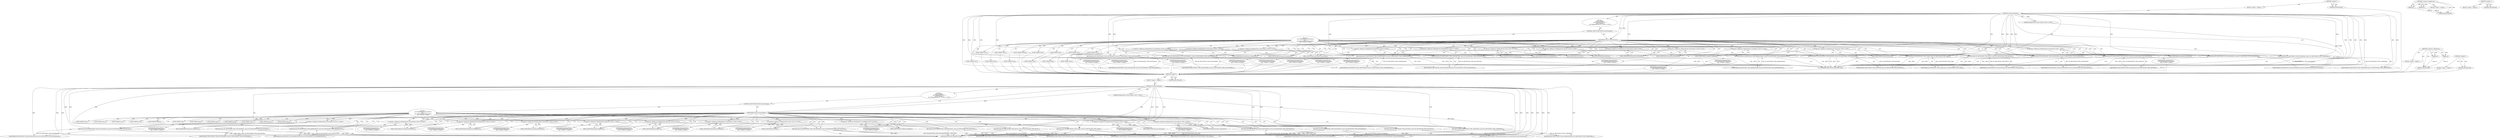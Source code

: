 digraph "&lt;global&gt;" {
vulnerable_6 [label=<(METHOD,&lt;global&gt;)<SUB>1</SUB>>];
vulnerable_7 [label=<(BLOCK,&lt;empty&gt;,&lt;empty&gt;)<SUB>1</SUB>>];
vulnerable_8 [label=<(METHOD,ConvertEventTypes)<SUB>1</SUB>>];
vulnerable_9 [label="<(PARAM,WebInputEvent::Type wetype)<SUB>1</SUB>>"];
vulnerable_10 [label="<(BLOCK,{
  switch (wetype) {
    case WebInputEvent::M...,{
  switch (wetype) {
    case WebInputEvent::M...)<SUB>1</SUB>>"];
vulnerable_11 [label=<(CONTROL_STRUCTURE,SWITCH,switch(wetype))<SUB>2</SUB>>];
vulnerable_12 [label=<(IDENTIFIER,wetype,switch(wetype))<SUB>2</SUB>>];
vulnerable_13 [label="<(BLOCK,{
    case WebInputEvent::MouseDown:
      retu...,{
    case WebInputEvent::MouseDown:
      retu...)<SUB>2</SUB>>"];
vulnerable_14 [label=<(JUMP_TARGET,case)<SUB>3</SUB>>];
vulnerable_15 [label="<(&lt;operator&gt;.fieldAccess,WebInputEvent::MouseDown)<SUB>3</SUB>>"];
vulnerable_16 [label="<(IDENTIFIER,WebInputEvent,{
    case WebInputEvent::MouseDown:
      retu...)<SUB>3</SUB>>"];
vulnerable_17 [label=<(FIELD_IDENTIFIER,MouseDown,MouseDown)<SUB>3</SUB>>];
vulnerable_18 [label=<(RETURN,return PP_INPUTEVENT_TYPE_MOUSEDOWN;,return PP_INPUTEVENT_TYPE_MOUSEDOWN;)<SUB>4</SUB>>];
vulnerable_19 [label=<(IDENTIFIER,PP_INPUTEVENT_TYPE_MOUSEDOWN,return PP_INPUTEVENT_TYPE_MOUSEDOWN;)<SUB>4</SUB>>];
vulnerable_20 [label=<(JUMP_TARGET,case)<SUB>5</SUB>>];
vulnerable_21 [label="<(&lt;operator&gt;.fieldAccess,WebInputEvent::MouseUp)<SUB>5</SUB>>"];
vulnerable_22 [label="<(IDENTIFIER,WebInputEvent,{
    case WebInputEvent::MouseDown:
      retu...)<SUB>5</SUB>>"];
vulnerable_23 [label=<(FIELD_IDENTIFIER,MouseUp,MouseUp)<SUB>5</SUB>>];
vulnerable_24 [label=<(RETURN,return PP_INPUTEVENT_TYPE_MOUSEUP;,return PP_INPUTEVENT_TYPE_MOUSEUP;)<SUB>6</SUB>>];
vulnerable_25 [label=<(IDENTIFIER,PP_INPUTEVENT_TYPE_MOUSEUP,return PP_INPUTEVENT_TYPE_MOUSEUP;)<SUB>6</SUB>>];
vulnerable_26 [label=<(JUMP_TARGET,case)<SUB>7</SUB>>];
vulnerable_27 [label="<(&lt;operator&gt;.fieldAccess,WebInputEvent::MouseMove)<SUB>7</SUB>>"];
vulnerable_28 [label="<(IDENTIFIER,WebInputEvent,{
    case WebInputEvent::MouseDown:
      retu...)<SUB>7</SUB>>"];
vulnerable_29 [label=<(FIELD_IDENTIFIER,MouseMove,MouseMove)<SUB>7</SUB>>];
vulnerable_30 [label=<(RETURN,return PP_INPUTEVENT_TYPE_MOUSEMOVE;,return PP_INPUTEVENT_TYPE_MOUSEMOVE;)<SUB>8</SUB>>];
vulnerable_31 [label=<(IDENTIFIER,PP_INPUTEVENT_TYPE_MOUSEMOVE,return PP_INPUTEVENT_TYPE_MOUSEMOVE;)<SUB>8</SUB>>];
vulnerable_32 [label=<(JUMP_TARGET,case)<SUB>9</SUB>>];
vulnerable_33 [label="<(&lt;operator&gt;.fieldAccess,WebInputEvent::MouseEnter)<SUB>9</SUB>>"];
vulnerable_34 [label="<(IDENTIFIER,WebInputEvent,{
    case WebInputEvent::MouseDown:
      retu...)<SUB>9</SUB>>"];
vulnerable_35 [label=<(FIELD_IDENTIFIER,MouseEnter,MouseEnter)<SUB>9</SUB>>];
vulnerable_36 [label=<(RETURN,return PP_INPUTEVENT_TYPE_MOUSEENTER;,return PP_INPUTEVENT_TYPE_MOUSEENTER;)<SUB>10</SUB>>];
vulnerable_37 [label=<(IDENTIFIER,PP_INPUTEVENT_TYPE_MOUSEENTER,return PP_INPUTEVENT_TYPE_MOUSEENTER;)<SUB>10</SUB>>];
vulnerable_38 [label=<(JUMP_TARGET,case)<SUB>11</SUB>>];
vulnerable_39 [label="<(&lt;operator&gt;.fieldAccess,WebInputEvent::MouseLeave)<SUB>11</SUB>>"];
vulnerable_40 [label="<(IDENTIFIER,WebInputEvent,{
    case WebInputEvent::MouseDown:
      retu...)<SUB>11</SUB>>"];
vulnerable_41 [label=<(FIELD_IDENTIFIER,MouseLeave,MouseLeave)<SUB>11</SUB>>];
vulnerable_42 [label=<(RETURN,return PP_INPUTEVENT_TYPE_MOUSELEAVE;,return PP_INPUTEVENT_TYPE_MOUSELEAVE;)<SUB>12</SUB>>];
vulnerable_43 [label=<(IDENTIFIER,PP_INPUTEVENT_TYPE_MOUSELEAVE,return PP_INPUTEVENT_TYPE_MOUSELEAVE;)<SUB>12</SUB>>];
vulnerable_44 [label=<(JUMP_TARGET,case)<SUB>13</SUB>>];
vulnerable_45 [label="<(&lt;operator&gt;.fieldAccess,WebInputEvent::MouseWheel)<SUB>13</SUB>>"];
vulnerable_46 [label="<(IDENTIFIER,WebInputEvent,{
    case WebInputEvent::MouseDown:
      retu...)<SUB>13</SUB>>"];
vulnerable_47 [label=<(FIELD_IDENTIFIER,MouseWheel,MouseWheel)<SUB>13</SUB>>];
vulnerable_48 [label=<(RETURN,return PP_INPUTEVENT_TYPE_MOUSEWHEEL;,return PP_INPUTEVENT_TYPE_MOUSEWHEEL;)<SUB>14</SUB>>];
vulnerable_49 [label=<(IDENTIFIER,PP_INPUTEVENT_TYPE_MOUSEWHEEL,return PP_INPUTEVENT_TYPE_MOUSEWHEEL;)<SUB>14</SUB>>];
vulnerable_50 [label=<(JUMP_TARGET,case)<SUB>15</SUB>>];
vulnerable_51 [label="<(&lt;operator&gt;.fieldAccess,WebInputEvent::RawKeyDown)<SUB>15</SUB>>"];
vulnerable_52 [label="<(IDENTIFIER,WebInputEvent,{
    case WebInputEvent::MouseDown:
      retu...)<SUB>15</SUB>>"];
vulnerable_53 [label=<(FIELD_IDENTIFIER,RawKeyDown,RawKeyDown)<SUB>15</SUB>>];
vulnerable_54 [label=<(RETURN,return PP_INPUTEVENT_TYPE_RAWKEYDOWN;,return PP_INPUTEVENT_TYPE_RAWKEYDOWN;)<SUB>16</SUB>>];
vulnerable_55 [label=<(IDENTIFIER,PP_INPUTEVENT_TYPE_RAWKEYDOWN,return PP_INPUTEVENT_TYPE_RAWKEYDOWN;)<SUB>16</SUB>>];
vulnerable_56 [label=<(JUMP_TARGET,case)<SUB>17</SUB>>];
vulnerable_57 [label="<(&lt;operator&gt;.fieldAccess,WebInputEvent::KeyDown)<SUB>17</SUB>>"];
vulnerable_58 [label="<(IDENTIFIER,WebInputEvent,{
    case WebInputEvent::MouseDown:
      retu...)<SUB>17</SUB>>"];
vulnerable_59 [label=<(FIELD_IDENTIFIER,KeyDown,KeyDown)<SUB>17</SUB>>];
vulnerable_60 [label=<(RETURN,return PP_INPUTEVENT_TYPE_KEYDOWN;,return PP_INPUTEVENT_TYPE_KEYDOWN;)<SUB>18</SUB>>];
vulnerable_61 [label=<(IDENTIFIER,PP_INPUTEVENT_TYPE_KEYDOWN,return PP_INPUTEVENT_TYPE_KEYDOWN;)<SUB>18</SUB>>];
vulnerable_62 [label=<(JUMP_TARGET,case)<SUB>19</SUB>>];
vulnerable_63 [label="<(&lt;operator&gt;.fieldAccess,WebInputEvent::KeyUp)<SUB>19</SUB>>"];
vulnerable_64 [label="<(IDENTIFIER,WebInputEvent,{
    case WebInputEvent::MouseDown:
      retu...)<SUB>19</SUB>>"];
vulnerable_65 [label=<(FIELD_IDENTIFIER,KeyUp,KeyUp)<SUB>19</SUB>>];
vulnerable_66 [label=<(RETURN,return PP_INPUTEVENT_TYPE_KEYUP;,return PP_INPUTEVENT_TYPE_KEYUP;)<SUB>20</SUB>>];
vulnerable_67 [label=<(IDENTIFIER,PP_INPUTEVENT_TYPE_KEYUP,return PP_INPUTEVENT_TYPE_KEYUP;)<SUB>20</SUB>>];
vulnerable_68 [label=<(JUMP_TARGET,case)<SUB>21</SUB>>];
vulnerable_69 [label="<(&lt;operator&gt;.fieldAccess,WebInputEvent::Char)<SUB>21</SUB>>"];
vulnerable_70 [label="<(IDENTIFIER,WebInputEvent,{
    case WebInputEvent::MouseDown:
      retu...)<SUB>21</SUB>>"];
vulnerable_71 [label=<(FIELD_IDENTIFIER,Char,Char)<SUB>21</SUB>>];
vulnerable_72 [label=<(RETURN,return PP_INPUTEVENT_TYPE_CHAR;,return PP_INPUTEVENT_TYPE_CHAR;)<SUB>22</SUB>>];
vulnerable_73 [label=<(IDENTIFIER,PP_INPUTEVENT_TYPE_CHAR,return PP_INPUTEVENT_TYPE_CHAR;)<SUB>22</SUB>>];
vulnerable_74 [label=<(JUMP_TARGET,case)<SUB>23</SUB>>];
vulnerable_75 [label="<(&lt;operator&gt;.fieldAccess,WebInputEvent::Undefined)<SUB>23</SUB>>"];
vulnerable_76 [label="<(IDENTIFIER,WebInputEvent,{
    case WebInputEvent::MouseDown:
      retu...)<SUB>23</SUB>>"];
vulnerable_77 [label=<(FIELD_IDENTIFIER,Undefined,Undefined)<SUB>23</SUB>>];
vulnerable_78 [label=<(JUMP_TARGET,default)<SUB>24</SUB>>];
vulnerable_79 [label=<(RETURN,return PP_INPUTEVENT_TYPE_UNDEFINED;,return PP_INPUTEVENT_TYPE_UNDEFINED;)<SUB>25</SUB>>];
vulnerable_80 [label=<(IDENTIFIER,PP_INPUTEVENT_TYPE_UNDEFINED,return PP_INPUTEVENT_TYPE_UNDEFINED;)<SUB>25</SUB>>];
vulnerable_81 [label=<(METHOD_RETURN,PP_InputEvent_Type)<SUB>1</SUB>>];
vulnerable_83 [label=<(METHOD_RETURN,ANY)<SUB>1</SUB>>];
vulnerable_100 [label=<(METHOD,&lt;operator&gt;.fieldAccess)>];
vulnerable_101 [label=<(PARAM,p1)>];
vulnerable_102 [label=<(PARAM,p2)>];
vulnerable_103 [label=<(BLOCK,&lt;empty&gt;,&lt;empty&gt;)>];
vulnerable_104 [label=<(METHOD_RETURN,ANY)>];
vulnerable_94 [label=<(METHOD,&lt;global&gt;)<SUB>1</SUB>>];
vulnerable_95 [label=<(BLOCK,&lt;empty&gt;,&lt;empty&gt;)>];
vulnerable_96 [label=<(METHOD_RETURN,ANY)>];
fixed_6 [label=<(METHOD,&lt;global&gt;)<SUB>1</SUB>>];
fixed_7 [label=<(BLOCK,&lt;empty&gt;,&lt;empty&gt;)<SUB>1</SUB>>];
fixed_8 [label=<(METHOD,ConvertEventTypes)<SUB>1</SUB>>];
fixed_9 [label="<(PARAM,WebInputEvent::Type wetype)<SUB>1</SUB>>"];
fixed_10 [label="<(BLOCK,{
  switch (wetype) {
    case WebInputEvent::M...,{
  switch (wetype) {
    case WebInputEvent::M...)<SUB>1</SUB>>"];
fixed_11 [label=<(CONTROL_STRUCTURE,SWITCH,switch(wetype))<SUB>2</SUB>>];
fixed_12 [label=<(IDENTIFIER,wetype,switch(wetype))<SUB>2</SUB>>];
fixed_13 [label="<(BLOCK,{
    case WebInputEvent::MouseDown:
      retu...,{
    case WebInputEvent::MouseDown:
      retu...)<SUB>2</SUB>>"];
fixed_14 [label=<(JUMP_TARGET,case)<SUB>3</SUB>>];
fixed_15 [label="<(&lt;operator&gt;.fieldAccess,WebInputEvent::MouseDown)<SUB>3</SUB>>"];
fixed_16 [label="<(IDENTIFIER,WebInputEvent,{
    case WebInputEvent::MouseDown:
      retu...)<SUB>3</SUB>>"];
fixed_17 [label=<(FIELD_IDENTIFIER,MouseDown,MouseDown)<SUB>3</SUB>>];
fixed_18 [label=<(RETURN,return PP_INPUTEVENT_TYPE_MOUSEDOWN;,return PP_INPUTEVENT_TYPE_MOUSEDOWN;)<SUB>4</SUB>>];
fixed_19 [label=<(IDENTIFIER,PP_INPUTEVENT_TYPE_MOUSEDOWN,return PP_INPUTEVENT_TYPE_MOUSEDOWN;)<SUB>4</SUB>>];
fixed_20 [label=<(JUMP_TARGET,case)<SUB>5</SUB>>];
fixed_21 [label="<(&lt;operator&gt;.fieldAccess,WebInputEvent::MouseUp)<SUB>5</SUB>>"];
fixed_22 [label="<(IDENTIFIER,WebInputEvent,{
    case WebInputEvent::MouseDown:
      retu...)<SUB>5</SUB>>"];
fixed_23 [label=<(FIELD_IDENTIFIER,MouseUp,MouseUp)<SUB>5</SUB>>];
fixed_24 [label=<(RETURN,return PP_INPUTEVENT_TYPE_MOUSEUP;,return PP_INPUTEVENT_TYPE_MOUSEUP;)<SUB>6</SUB>>];
fixed_25 [label=<(IDENTIFIER,PP_INPUTEVENT_TYPE_MOUSEUP,return PP_INPUTEVENT_TYPE_MOUSEUP;)<SUB>6</SUB>>];
fixed_26 [label=<(JUMP_TARGET,case)<SUB>7</SUB>>];
fixed_27 [label="<(&lt;operator&gt;.fieldAccess,WebInputEvent::MouseMove)<SUB>7</SUB>>"];
fixed_28 [label="<(IDENTIFIER,WebInputEvent,{
    case WebInputEvent::MouseDown:
      retu...)<SUB>7</SUB>>"];
fixed_29 [label=<(FIELD_IDENTIFIER,MouseMove,MouseMove)<SUB>7</SUB>>];
fixed_30 [label=<(RETURN,return PP_INPUTEVENT_TYPE_MOUSEMOVE;,return PP_INPUTEVENT_TYPE_MOUSEMOVE;)<SUB>8</SUB>>];
fixed_31 [label=<(IDENTIFIER,PP_INPUTEVENT_TYPE_MOUSEMOVE,return PP_INPUTEVENT_TYPE_MOUSEMOVE;)<SUB>8</SUB>>];
fixed_32 [label=<(JUMP_TARGET,case)<SUB>9</SUB>>];
fixed_33 [label="<(&lt;operator&gt;.fieldAccess,WebInputEvent::MouseEnter)<SUB>9</SUB>>"];
fixed_34 [label="<(IDENTIFIER,WebInputEvent,{
    case WebInputEvent::MouseDown:
      retu...)<SUB>9</SUB>>"];
fixed_35 [label=<(FIELD_IDENTIFIER,MouseEnter,MouseEnter)<SUB>9</SUB>>];
fixed_36 [label=<(RETURN,return PP_INPUTEVENT_TYPE_MOUSEENTER;,return PP_INPUTEVENT_TYPE_MOUSEENTER;)<SUB>10</SUB>>];
fixed_37 [label=<(IDENTIFIER,PP_INPUTEVENT_TYPE_MOUSEENTER,return PP_INPUTEVENT_TYPE_MOUSEENTER;)<SUB>10</SUB>>];
fixed_38 [label=<(JUMP_TARGET,case)<SUB>11</SUB>>];
fixed_39 [label="<(&lt;operator&gt;.fieldAccess,WebInputEvent::MouseLeave)<SUB>11</SUB>>"];
fixed_40 [label="<(IDENTIFIER,WebInputEvent,{
    case WebInputEvent::MouseDown:
      retu...)<SUB>11</SUB>>"];
fixed_41 [label=<(FIELD_IDENTIFIER,MouseLeave,MouseLeave)<SUB>11</SUB>>];
fixed_42 [label=<(RETURN,return PP_INPUTEVENT_TYPE_MOUSELEAVE;,return PP_INPUTEVENT_TYPE_MOUSELEAVE;)<SUB>12</SUB>>];
fixed_43 [label=<(IDENTIFIER,PP_INPUTEVENT_TYPE_MOUSELEAVE,return PP_INPUTEVENT_TYPE_MOUSELEAVE;)<SUB>12</SUB>>];
fixed_44 [label=<(JUMP_TARGET,case)<SUB>13</SUB>>];
fixed_45 [label="<(&lt;operator&gt;.fieldAccess,WebInputEvent::ContextMenu)<SUB>13</SUB>>"];
fixed_46 [label="<(IDENTIFIER,WebInputEvent,{
    case WebInputEvent::MouseDown:
      retu...)<SUB>13</SUB>>"];
fixed_47 [label=<(FIELD_IDENTIFIER,ContextMenu,ContextMenu)<SUB>13</SUB>>];
fixed_48 [label=<(RETURN,return PP_INPUTEVENT_TYPE_CONTEXTMENU;,return PP_INPUTEVENT_TYPE_CONTEXTMENU;)<SUB>14</SUB>>];
fixed_49 [label=<(IDENTIFIER,PP_INPUTEVENT_TYPE_CONTEXTMENU,return PP_INPUTEVENT_TYPE_CONTEXTMENU;)<SUB>14</SUB>>];
fixed_50 [label=<(JUMP_TARGET,case)<SUB>15</SUB>>];
fixed_51 [label="<(&lt;operator&gt;.fieldAccess,WebInputEvent::MouseWheel)<SUB>15</SUB>>"];
fixed_52 [label="<(IDENTIFIER,WebInputEvent,{
    case WebInputEvent::MouseDown:
      retu...)<SUB>15</SUB>>"];
fixed_53 [label=<(FIELD_IDENTIFIER,MouseWheel,MouseWheel)<SUB>15</SUB>>];
fixed_54 [label=<(RETURN,return PP_INPUTEVENT_TYPE_MOUSEWHEEL;,return PP_INPUTEVENT_TYPE_MOUSEWHEEL;)<SUB>16</SUB>>];
fixed_55 [label=<(IDENTIFIER,PP_INPUTEVENT_TYPE_MOUSEWHEEL,return PP_INPUTEVENT_TYPE_MOUSEWHEEL;)<SUB>16</SUB>>];
fixed_56 [label=<(JUMP_TARGET,case)<SUB>17</SUB>>];
fixed_57 [label="<(&lt;operator&gt;.fieldAccess,WebInputEvent::RawKeyDown)<SUB>17</SUB>>"];
fixed_58 [label="<(IDENTIFIER,WebInputEvent,{
    case WebInputEvent::MouseDown:
      retu...)<SUB>17</SUB>>"];
fixed_59 [label=<(FIELD_IDENTIFIER,RawKeyDown,RawKeyDown)<SUB>17</SUB>>];
fixed_60 [label=<(RETURN,return PP_INPUTEVENT_TYPE_RAWKEYDOWN;,return PP_INPUTEVENT_TYPE_RAWKEYDOWN;)<SUB>18</SUB>>];
fixed_61 [label=<(IDENTIFIER,PP_INPUTEVENT_TYPE_RAWKEYDOWN,return PP_INPUTEVENT_TYPE_RAWKEYDOWN;)<SUB>18</SUB>>];
fixed_62 [label=<(JUMP_TARGET,case)<SUB>19</SUB>>];
fixed_63 [label="<(&lt;operator&gt;.fieldAccess,WebInputEvent::KeyDown)<SUB>19</SUB>>"];
fixed_64 [label="<(IDENTIFIER,WebInputEvent,{
    case WebInputEvent::MouseDown:
      retu...)<SUB>19</SUB>>"];
fixed_65 [label=<(FIELD_IDENTIFIER,KeyDown,KeyDown)<SUB>19</SUB>>];
fixed_66 [label=<(RETURN,return PP_INPUTEVENT_TYPE_KEYDOWN;,return PP_INPUTEVENT_TYPE_KEYDOWN;)<SUB>20</SUB>>];
fixed_67 [label=<(IDENTIFIER,PP_INPUTEVENT_TYPE_KEYDOWN,return PP_INPUTEVENT_TYPE_KEYDOWN;)<SUB>20</SUB>>];
fixed_68 [label=<(JUMP_TARGET,case)<SUB>21</SUB>>];
fixed_69 [label="<(&lt;operator&gt;.fieldAccess,WebInputEvent::KeyUp)<SUB>21</SUB>>"];
fixed_70 [label="<(IDENTIFIER,WebInputEvent,{
    case WebInputEvent::MouseDown:
      retu...)<SUB>21</SUB>>"];
fixed_71 [label=<(FIELD_IDENTIFIER,KeyUp,KeyUp)<SUB>21</SUB>>];
fixed_72 [label=<(RETURN,return PP_INPUTEVENT_TYPE_KEYUP;,return PP_INPUTEVENT_TYPE_KEYUP;)<SUB>22</SUB>>];
fixed_73 [label=<(IDENTIFIER,PP_INPUTEVENT_TYPE_KEYUP,return PP_INPUTEVENT_TYPE_KEYUP;)<SUB>22</SUB>>];
fixed_74 [label=<(JUMP_TARGET,case)<SUB>23</SUB>>];
fixed_75 [label="<(&lt;operator&gt;.fieldAccess,WebInputEvent::Char)<SUB>23</SUB>>"];
fixed_76 [label="<(IDENTIFIER,WebInputEvent,{
    case WebInputEvent::MouseDown:
      retu...)<SUB>23</SUB>>"];
fixed_77 [label=<(FIELD_IDENTIFIER,Char,Char)<SUB>23</SUB>>];
fixed_78 [label=<(RETURN,return PP_INPUTEVENT_TYPE_CHAR;,return PP_INPUTEVENT_TYPE_CHAR;)<SUB>24</SUB>>];
fixed_79 [label=<(IDENTIFIER,PP_INPUTEVENT_TYPE_CHAR,return PP_INPUTEVENT_TYPE_CHAR;)<SUB>24</SUB>>];
fixed_80 [label=<(JUMP_TARGET,case)<SUB>25</SUB>>];
fixed_81 [label="<(&lt;operator&gt;.fieldAccess,WebInputEvent::Undefined)<SUB>25</SUB>>"];
fixed_82 [label="<(IDENTIFIER,WebInputEvent,{
    case WebInputEvent::MouseDown:
      retu...)<SUB>25</SUB>>"];
fixed_83 [label=<(FIELD_IDENTIFIER,Undefined,Undefined)<SUB>25</SUB>>];
fixed_84 [label=<(JUMP_TARGET,default)<SUB>26</SUB>>];
fixed_85 [label=<(RETURN,return PP_INPUTEVENT_TYPE_UNDEFINED;,return PP_INPUTEVENT_TYPE_UNDEFINED;)<SUB>27</SUB>>];
fixed_86 [label=<(IDENTIFIER,PP_INPUTEVENT_TYPE_UNDEFINED,return PP_INPUTEVENT_TYPE_UNDEFINED;)<SUB>27</SUB>>];
fixed_87 [label=<(METHOD_RETURN,PP_InputEvent_Type)<SUB>1</SUB>>];
fixed_89 [label=<(METHOD_RETURN,ANY)<SUB>1</SUB>>];
fixed_106 [label=<(METHOD,&lt;operator&gt;.fieldAccess)>];
fixed_107 [label=<(PARAM,p1)>];
fixed_108 [label=<(PARAM,p2)>];
fixed_109 [label=<(BLOCK,&lt;empty&gt;,&lt;empty&gt;)>];
fixed_110 [label=<(METHOD_RETURN,ANY)>];
fixed_100 [label=<(METHOD,&lt;global&gt;)<SUB>1</SUB>>];
fixed_101 [label=<(BLOCK,&lt;empty&gt;,&lt;empty&gt;)>];
fixed_102 [label=<(METHOD_RETURN,ANY)>];
vulnerable_6 -> vulnerable_7  [key=0, label="AST: "];
vulnerable_6 -> vulnerable_83  [key=0, label="AST: "];
vulnerable_6 -> vulnerable_83  [key=1, label="CFG: "];
vulnerable_7 -> vulnerable_8  [key=0, label="AST: "];
vulnerable_8 -> vulnerable_9  [key=0, label="AST: "];
vulnerable_8 -> vulnerable_9  [key=1, label="DDG: "];
vulnerable_8 -> vulnerable_10  [key=0, label="AST: "];
vulnerable_8 -> vulnerable_81  [key=0, label="AST: "];
vulnerable_8 -> vulnerable_12  [key=0, label="CFG: "];
vulnerable_8 -> vulnerable_12  [key=1, label="DDG: "];
vulnerable_8 -> vulnerable_18  [key=0, label="DDG: "];
vulnerable_8 -> vulnerable_24  [key=0, label="DDG: "];
vulnerable_8 -> vulnerable_30  [key=0, label="DDG: "];
vulnerable_8 -> vulnerable_36  [key=0, label="DDG: "];
vulnerable_8 -> vulnerable_42  [key=0, label="DDG: "];
vulnerable_8 -> vulnerable_48  [key=0, label="DDG: "];
vulnerable_8 -> vulnerable_54  [key=0, label="DDG: "];
vulnerable_8 -> vulnerable_60  [key=0, label="DDG: "];
vulnerable_8 -> vulnerable_66  [key=0, label="DDG: "];
vulnerable_8 -> vulnerable_72  [key=0, label="DDG: "];
vulnerable_8 -> vulnerable_79  [key=0, label="DDG: "];
vulnerable_8 -> vulnerable_19  [key=0, label="DDG: "];
vulnerable_8 -> vulnerable_25  [key=0, label="DDG: "];
vulnerable_8 -> vulnerable_31  [key=0, label="DDG: "];
vulnerable_8 -> vulnerable_37  [key=0, label="DDG: "];
vulnerable_8 -> vulnerable_43  [key=0, label="DDG: "];
vulnerable_8 -> vulnerable_49  [key=0, label="DDG: "];
vulnerable_8 -> vulnerable_55  [key=0, label="DDG: "];
vulnerable_8 -> vulnerable_61  [key=0, label="DDG: "];
vulnerable_8 -> vulnerable_67  [key=0, label="DDG: "];
vulnerable_8 -> vulnerable_73  [key=0, label="DDG: "];
vulnerable_8 -> vulnerable_80  [key=0, label="DDG: "];
vulnerable_9 -> vulnerable_81  [key=0, label="DDG: wetype"];
vulnerable_10 -> vulnerable_11  [key=0, label="AST: "];
vulnerable_11 -> vulnerable_12  [key=0, label="AST: "];
vulnerable_11 -> vulnerable_13  [key=0, label="AST: "];
vulnerable_12 -> vulnerable_17  [key=0, label="CFG: "];
vulnerable_12 -> vulnerable_17  [key=1, label="CDG: "];
vulnerable_12 -> vulnerable_23  [key=0, label="CFG: "];
vulnerable_12 -> vulnerable_23  [key=1, label="CDG: "];
vulnerable_12 -> vulnerable_29  [key=0, label="CFG: "];
vulnerable_12 -> vulnerable_29  [key=1, label="CDG: "];
vulnerable_12 -> vulnerable_35  [key=0, label="CFG: "];
vulnerable_12 -> vulnerable_35  [key=1, label="CDG: "];
vulnerable_12 -> vulnerable_41  [key=0, label="CFG: "];
vulnerable_12 -> vulnerable_41  [key=1, label="CDG: "];
vulnerable_12 -> vulnerable_47  [key=0, label="CFG: "];
vulnerable_12 -> vulnerable_47  [key=1, label="CDG: "];
vulnerable_12 -> vulnerable_53  [key=0, label="CFG: "];
vulnerable_12 -> vulnerable_53  [key=1, label="CDG: "];
vulnerable_12 -> vulnerable_59  [key=0, label="CFG: "];
vulnerable_12 -> vulnerable_59  [key=1, label="CDG: "];
vulnerable_12 -> vulnerable_65  [key=0, label="CFG: "];
vulnerable_12 -> vulnerable_65  [key=1, label="CDG: "];
vulnerable_12 -> vulnerable_71  [key=0, label="CFG: "];
vulnerable_12 -> vulnerable_71  [key=1, label="CDG: "];
vulnerable_12 -> vulnerable_77  [key=0, label="CFG: "];
vulnerable_12 -> vulnerable_77  [key=1, label="CDG: "];
vulnerable_12 -> vulnerable_79  [key=0, label="CFG: "];
vulnerable_12 -> vulnerable_79  [key=1, label="CDG: "];
vulnerable_12 -> vulnerable_15  [key=0, label="CDG: "];
vulnerable_12 -> vulnerable_30  [key=0, label="CDG: "];
vulnerable_12 -> vulnerable_21  [key=0, label="CDG: "];
vulnerable_12 -> vulnerable_48  [key=0, label="CDG: "];
vulnerable_12 -> vulnerable_60  [key=0, label="CDG: "];
vulnerable_12 -> vulnerable_42  [key=0, label="CDG: "];
vulnerable_12 -> vulnerable_51  [key=0, label="CDG: "];
vulnerable_12 -> vulnerable_57  [key=0, label="CDG: "];
vulnerable_12 -> vulnerable_66  [key=0, label="CDG: "];
vulnerable_12 -> vulnerable_75  [key=0, label="CDG: "];
vulnerable_12 -> vulnerable_72  [key=0, label="CDG: "];
vulnerable_12 -> vulnerable_69  [key=0, label="CDG: "];
vulnerable_12 -> vulnerable_45  [key=0, label="CDG: "];
vulnerable_12 -> vulnerable_27  [key=0, label="CDG: "];
vulnerable_12 -> vulnerable_18  [key=0, label="CDG: "];
vulnerable_12 -> vulnerable_54  [key=0, label="CDG: "];
vulnerable_12 -> vulnerable_24  [key=0, label="CDG: "];
vulnerable_12 -> vulnerable_33  [key=0, label="CDG: "];
vulnerable_12 -> vulnerable_36  [key=0, label="CDG: "];
vulnerable_12 -> vulnerable_63  [key=0, label="CDG: "];
vulnerable_12 -> vulnerable_39  [key=0, label="CDG: "];
vulnerable_13 -> vulnerable_14  [key=0, label="AST: "];
vulnerable_13 -> vulnerable_15  [key=0, label="AST: "];
vulnerable_13 -> vulnerable_18  [key=0, label="AST: "];
vulnerable_13 -> vulnerable_20  [key=0, label="AST: "];
vulnerable_13 -> vulnerable_21  [key=0, label="AST: "];
vulnerable_13 -> vulnerable_24  [key=0, label="AST: "];
vulnerable_13 -> vulnerable_26  [key=0, label="AST: "];
vulnerable_13 -> vulnerable_27  [key=0, label="AST: "];
vulnerable_13 -> vulnerable_30  [key=0, label="AST: "];
vulnerable_13 -> vulnerable_32  [key=0, label="AST: "];
vulnerable_13 -> vulnerable_33  [key=0, label="AST: "];
vulnerable_13 -> vulnerable_36  [key=0, label="AST: "];
vulnerable_13 -> vulnerable_38  [key=0, label="AST: "];
vulnerable_13 -> vulnerable_39  [key=0, label="AST: "];
vulnerable_13 -> vulnerable_42  [key=0, label="AST: "];
vulnerable_13 -> vulnerable_44  [key=0, label="AST: "];
vulnerable_13 -> vulnerable_45  [key=0, label="AST: "];
vulnerable_13 -> vulnerable_48  [key=0, label="AST: "];
vulnerable_13 -> vulnerable_50  [key=0, label="AST: "];
vulnerable_13 -> vulnerable_51  [key=0, label="AST: "];
vulnerable_13 -> vulnerable_54  [key=0, label="AST: "];
vulnerable_13 -> vulnerable_56  [key=0, label="AST: "];
vulnerable_13 -> vulnerable_57  [key=0, label="AST: "];
vulnerable_13 -> vulnerable_60  [key=0, label="AST: "];
vulnerable_13 -> vulnerable_62  [key=0, label="AST: "];
vulnerable_13 -> vulnerable_63  [key=0, label="AST: "];
vulnerable_13 -> vulnerable_66  [key=0, label="AST: "];
vulnerable_13 -> vulnerable_68  [key=0, label="AST: "];
vulnerable_13 -> vulnerable_69  [key=0, label="AST: "];
vulnerable_13 -> vulnerable_72  [key=0, label="AST: "];
vulnerable_13 -> vulnerable_74  [key=0, label="AST: "];
vulnerable_13 -> vulnerable_75  [key=0, label="AST: "];
vulnerable_13 -> vulnerable_78  [key=0, label="AST: "];
vulnerable_13 -> vulnerable_79  [key=0, label="AST: "];
vulnerable_15 -> vulnerable_16  [key=0, label="AST: "];
vulnerable_15 -> vulnerable_17  [key=0, label="AST: "];
vulnerable_15 -> vulnerable_18  [key=0, label="CFG: "];
vulnerable_17 -> vulnerable_15  [key=0, label="CFG: "];
vulnerable_18 -> vulnerable_19  [key=0, label="AST: "];
vulnerable_18 -> vulnerable_81  [key=0, label="CFG: "];
vulnerable_18 -> vulnerable_81  [key=1, label="DDG: &lt;RET&gt;"];
vulnerable_19 -> vulnerable_18  [key=0, label="DDG: PP_INPUTEVENT_TYPE_MOUSEDOWN"];
vulnerable_21 -> vulnerable_22  [key=0, label="AST: "];
vulnerable_21 -> vulnerable_23  [key=0, label="AST: "];
vulnerable_21 -> vulnerable_24  [key=0, label="CFG: "];
vulnerable_23 -> vulnerable_21  [key=0, label="CFG: "];
vulnerable_24 -> vulnerable_25  [key=0, label="AST: "];
vulnerable_24 -> vulnerable_81  [key=0, label="CFG: "];
vulnerable_24 -> vulnerable_81  [key=1, label="DDG: &lt;RET&gt;"];
vulnerable_25 -> vulnerable_24  [key=0, label="DDG: PP_INPUTEVENT_TYPE_MOUSEUP"];
vulnerable_27 -> vulnerable_28  [key=0, label="AST: "];
vulnerable_27 -> vulnerable_29  [key=0, label="AST: "];
vulnerable_27 -> vulnerable_30  [key=0, label="CFG: "];
vulnerable_29 -> vulnerable_27  [key=0, label="CFG: "];
vulnerable_30 -> vulnerable_31  [key=0, label="AST: "];
vulnerable_30 -> vulnerable_81  [key=0, label="CFG: "];
vulnerable_30 -> vulnerable_81  [key=1, label="DDG: &lt;RET&gt;"];
vulnerable_31 -> vulnerable_30  [key=0, label="DDG: PP_INPUTEVENT_TYPE_MOUSEMOVE"];
vulnerable_33 -> vulnerable_34  [key=0, label="AST: "];
vulnerable_33 -> vulnerable_35  [key=0, label="AST: "];
vulnerable_33 -> vulnerable_36  [key=0, label="CFG: "];
vulnerable_35 -> vulnerable_33  [key=0, label="CFG: "];
vulnerable_36 -> vulnerable_37  [key=0, label="AST: "];
vulnerable_36 -> vulnerable_81  [key=0, label="CFG: "];
vulnerable_36 -> vulnerable_81  [key=1, label="DDG: &lt;RET&gt;"];
vulnerable_37 -> vulnerable_36  [key=0, label="DDG: PP_INPUTEVENT_TYPE_MOUSEENTER"];
vulnerable_39 -> vulnerable_40  [key=0, label="AST: "];
vulnerable_39 -> vulnerable_41  [key=0, label="AST: "];
vulnerable_39 -> vulnerable_42  [key=0, label="CFG: "];
vulnerable_41 -> vulnerable_39  [key=0, label="CFG: "];
vulnerable_42 -> vulnerable_43  [key=0, label="AST: "];
vulnerable_42 -> vulnerable_81  [key=0, label="CFG: "];
vulnerable_42 -> vulnerable_81  [key=1, label="DDG: &lt;RET&gt;"];
vulnerable_43 -> vulnerable_42  [key=0, label="DDG: PP_INPUTEVENT_TYPE_MOUSELEAVE"];
vulnerable_45 -> vulnerable_46  [key=0, label="AST: "];
vulnerable_45 -> vulnerable_47  [key=0, label="AST: "];
vulnerable_45 -> vulnerable_48  [key=0, label="CFG: "];
vulnerable_47 -> vulnerable_45  [key=0, label="CFG: "];
vulnerable_48 -> vulnerable_49  [key=0, label="AST: "];
vulnerable_48 -> vulnerable_81  [key=0, label="CFG: "];
vulnerable_48 -> vulnerable_81  [key=1, label="DDG: &lt;RET&gt;"];
vulnerable_49 -> vulnerable_48  [key=0, label="DDG: PP_INPUTEVENT_TYPE_MOUSEWHEEL"];
vulnerable_51 -> vulnerable_52  [key=0, label="AST: "];
vulnerable_51 -> vulnerable_53  [key=0, label="AST: "];
vulnerable_51 -> vulnerable_54  [key=0, label="CFG: "];
vulnerable_53 -> vulnerable_51  [key=0, label="CFG: "];
vulnerable_54 -> vulnerable_55  [key=0, label="AST: "];
vulnerable_54 -> vulnerable_81  [key=0, label="CFG: "];
vulnerable_54 -> vulnerable_81  [key=1, label="DDG: &lt;RET&gt;"];
vulnerable_55 -> vulnerable_54  [key=0, label="DDG: PP_INPUTEVENT_TYPE_RAWKEYDOWN"];
vulnerable_57 -> vulnerable_58  [key=0, label="AST: "];
vulnerable_57 -> vulnerable_59  [key=0, label="AST: "];
vulnerable_57 -> vulnerable_60  [key=0, label="CFG: "];
vulnerable_59 -> vulnerable_57  [key=0, label="CFG: "];
vulnerable_60 -> vulnerable_61  [key=0, label="AST: "];
vulnerable_60 -> vulnerable_81  [key=0, label="CFG: "];
vulnerable_60 -> vulnerable_81  [key=1, label="DDG: &lt;RET&gt;"];
vulnerable_61 -> vulnerable_60  [key=0, label="DDG: PP_INPUTEVENT_TYPE_KEYDOWN"];
vulnerable_63 -> vulnerable_64  [key=0, label="AST: "];
vulnerable_63 -> vulnerable_65  [key=0, label="AST: "];
vulnerable_63 -> vulnerable_66  [key=0, label="CFG: "];
vulnerable_65 -> vulnerable_63  [key=0, label="CFG: "];
vulnerable_66 -> vulnerable_67  [key=0, label="AST: "];
vulnerable_66 -> vulnerable_81  [key=0, label="CFG: "];
vulnerable_66 -> vulnerable_81  [key=1, label="DDG: &lt;RET&gt;"];
vulnerable_67 -> vulnerable_66  [key=0, label="DDG: PP_INPUTEVENT_TYPE_KEYUP"];
vulnerable_69 -> vulnerable_70  [key=0, label="AST: "];
vulnerable_69 -> vulnerable_71  [key=0, label="AST: "];
vulnerable_69 -> vulnerable_72  [key=0, label="CFG: "];
vulnerable_71 -> vulnerable_69  [key=0, label="CFG: "];
vulnerable_72 -> vulnerable_73  [key=0, label="AST: "];
vulnerable_72 -> vulnerable_81  [key=0, label="CFG: "];
vulnerable_72 -> vulnerable_81  [key=1, label="DDG: &lt;RET&gt;"];
vulnerable_73 -> vulnerable_72  [key=0, label="DDG: PP_INPUTEVENT_TYPE_CHAR"];
vulnerable_75 -> vulnerable_76  [key=0, label="AST: "];
vulnerable_75 -> vulnerable_77  [key=0, label="AST: "];
vulnerable_75 -> vulnerable_79  [key=0, label="CFG: "];
vulnerable_77 -> vulnerable_75  [key=0, label="CFG: "];
vulnerable_79 -> vulnerable_80  [key=0, label="AST: "];
vulnerable_79 -> vulnerable_81  [key=0, label="CFG: "];
vulnerable_79 -> vulnerable_81  [key=1, label="DDG: &lt;RET&gt;"];
vulnerable_80 -> vulnerable_79  [key=0, label="DDG: PP_INPUTEVENT_TYPE_UNDEFINED"];
vulnerable_100 -> vulnerable_101  [key=0, label="AST: "];
vulnerable_100 -> vulnerable_101  [key=1, label="DDG: "];
vulnerable_100 -> vulnerable_103  [key=0, label="AST: "];
vulnerable_100 -> vulnerable_102  [key=0, label="AST: "];
vulnerable_100 -> vulnerable_102  [key=1, label="DDG: "];
vulnerable_100 -> vulnerable_104  [key=0, label="AST: "];
vulnerable_100 -> vulnerable_104  [key=1, label="CFG: "];
vulnerable_101 -> vulnerable_104  [key=0, label="DDG: p1"];
vulnerable_102 -> vulnerable_104  [key=0, label="DDG: p2"];
vulnerable_94 -> vulnerable_95  [key=0, label="AST: "];
vulnerable_94 -> vulnerable_96  [key=0, label="AST: "];
vulnerable_94 -> vulnerable_96  [key=1, label="CFG: "];
fixed_6 -> fixed_7  [key=0, label="AST: "];
fixed_6 -> fixed_89  [key=0, label="AST: "];
fixed_6 -> fixed_89  [key=1, label="CFG: "];
fixed_7 -> fixed_8  [key=0, label="AST: "];
fixed_8 -> fixed_9  [key=0, label="AST: "];
fixed_8 -> fixed_9  [key=1, label="DDG: "];
fixed_8 -> fixed_10  [key=0, label="AST: "];
fixed_8 -> fixed_87  [key=0, label="AST: "];
fixed_8 -> fixed_12  [key=0, label="CFG: "];
fixed_8 -> fixed_12  [key=1, label="DDG: "];
fixed_8 -> fixed_18  [key=0, label="DDG: "];
fixed_8 -> fixed_24  [key=0, label="DDG: "];
fixed_8 -> fixed_30  [key=0, label="DDG: "];
fixed_8 -> fixed_36  [key=0, label="DDG: "];
fixed_8 -> fixed_42  [key=0, label="DDG: "];
fixed_8 -> fixed_48  [key=0, label="DDG: "];
fixed_8 -> fixed_54  [key=0, label="DDG: "];
fixed_8 -> fixed_60  [key=0, label="DDG: "];
fixed_8 -> fixed_66  [key=0, label="DDG: "];
fixed_8 -> fixed_72  [key=0, label="DDG: "];
fixed_8 -> fixed_78  [key=0, label="DDG: "];
fixed_8 -> fixed_85  [key=0, label="DDG: "];
fixed_8 -> fixed_19  [key=0, label="DDG: "];
fixed_8 -> fixed_25  [key=0, label="DDG: "];
fixed_8 -> fixed_31  [key=0, label="DDG: "];
fixed_8 -> fixed_37  [key=0, label="DDG: "];
fixed_8 -> fixed_43  [key=0, label="DDG: "];
fixed_8 -> fixed_49  [key=0, label="DDG: "];
fixed_8 -> fixed_55  [key=0, label="DDG: "];
fixed_8 -> fixed_61  [key=0, label="DDG: "];
fixed_8 -> fixed_67  [key=0, label="DDG: "];
fixed_8 -> fixed_73  [key=0, label="DDG: "];
fixed_8 -> fixed_79  [key=0, label="DDG: "];
fixed_8 -> fixed_86  [key=0, label="DDG: "];
fixed_9 -> fixed_87  [key=0, label="DDG: wetype"];
fixed_10 -> fixed_11  [key=0, label="AST: "];
fixed_11 -> fixed_12  [key=0, label="AST: "];
fixed_11 -> fixed_13  [key=0, label="AST: "];
fixed_12 -> fixed_17  [key=0, label="CFG: "];
fixed_12 -> fixed_17  [key=1, label="CDG: "];
fixed_12 -> fixed_23  [key=0, label="CFG: "];
fixed_12 -> fixed_23  [key=1, label="CDG: "];
fixed_12 -> fixed_29  [key=0, label="CFG: "];
fixed_12 -> fixed_29  [key=1, label="CDG: "];
fixed_12 -> fixed_35  [key=0, label="CFG: "];
fixed_12 -> fixed_35  [key=1, label="CDG: "];
fixed_12 -> fixed_41  [key=0, label="CFG: "];
fixed_12 -> fixed_41  [key=1, label="CDG: "];
fixed_12 -> fixed_47  [key=0, label="CFG: "];
fixed_12 -> fixed_47  [key=1, label="CDG: "];
fixed_12 -> fixed_53  [key=0, label="CFG: "];
fixed_12 -> fixed_53  [key=1, label="CDG: "];
fixed_12 -> fixed_59  [key=0, label="CFG: "];
fixed_12 -> fixed_59  [key=1, label="CDG: "];
fixed_12 -> fixed_65  [key=0, label="CFG: "];
fixed_12 -> fixed_65  [key=1, label="CDG: "];
fixed_12 -> fixed_71  [key=0, label="CFG: "];
fixed_12 -> fixed_71  [key=1, label="CDG: "];
fixed_12 -> fixed_77  [key=0, label="CFG: "];
fixed_12 -> fixed_77  [key=1, label="CDG: "];
fixed_12 -> fixed_83  [key=0, label="CFG: "];
fixed_12 -> fixed_83  [key=1, label="CDG: "];
fixed_12 -> fixed_85  [key=0, label="CFG: "];
fixed_12 -> fixed_85  [key=1, label="CDG: "];
fixed_12 -> fixed_15  [key=0, label="CDG: "];
fixed_12 -> fixed_30  [key=0, label="CDG: "];
fixed_12 -> fixed_21  [key=0, label="CDG: "];
fixed_12 -> fixed_48  [key=0, label="CDG: "];
fixed_12 -> fixed_60  [key=0, label="CDG: "];
fixed_12 -> fixed_42  [key=0, label="CDG: "];
fixed_12 -> fixed_51  [key=0, label="CDG: "];
fixed_12 -> fixed_57  [key=0, label="CDG: "];
fixed_12 -> fixed_66  [key=0, label="CDG: "];
fixed_12 -> fixed_75  [key=0, label="CDG: "];
fixed_12 -> fixed_81  [key=0, label="CDG: "];
fixed_12 -> fixed_72  [key=0, label="CDG: "];
fixed_12 -> fixed_69  [key=0, label="CDG: "];
fixed_12 -> fixed_45  [key=0, label="CDG: "];
fixed_12 -> fixed_27  [key=0, label="CDG: "];
fixed_12 -> fixed_18  [key=0, label="CDG: "];
fixed_12 -> fixed_54  [key=0, label="CDG: "];
fixed_12 -> fixed_24  [key=0, label="CDG: "];
fixed_12 -> fixed_33  [key=0, label="CDG: "];
fixed_12 -> fixed_36  [key=0, label="CDG: "];
fixed_12 -> fixed_63  [key=0, label="CDG: "];
fixed_12 -> fixed_78  [key=0, label="CDG: "];
fixed_12 -> fixed_39  [key=0, label="CDG: "];
fixed_13 -> fixed_14  [key=0, label="AST: "];
fixed_13 -> fixed_15  [key=0, label="AST: "];
fixed_13 -> fixed_18  [key=0, label="AST: "];
fixed_13 -> fixed_20  [key=0, label="AST: "];
fixed_13 -> fixed_21  [key=0, label="AST: "];
fixed_13 -> fixed_24  [key=0, label="AST: "];
fixed_13 -> fixed_26  [key=0, label="AST: "];
fixed_13 -> fixed_27  [key=0, label="AST: "];
fixed_13 -> fixed_30  [key=0, label="AST: "];
fixed_13 -> fixed_32  [key=0, label="AST: "];
fixed_13 -> fixed_33  [key=0, label="AST: "];
fixed_13 -> fixed_36  [key=0, label="AST: "];
fixed_13 -> fixed_38  [key=0, label="AST: "];
fixed_13 -> fixed_39  [key=0, label="AST: "];
fixed_13 -> fixed_42  [key=0, label="AST: "];
fixed_13 -> fixed_44  [key=0, label="AST: "];
fixed_13 -> fixed_45  [key=0, label="AST: "];
fixed_13 -> fixed_48  [key=0, label="AST: "];
fixed_13 -> fixed_50  [key=0, label="AST: "];
fixed_13 -> fixed_51  [key=0, label="AST: "];
fixed_13 -> fixed_54  [key=0, label="AST: "];
fixed_13 -> fixed_56  [key=0, label="AST: "];
fixed_13 -> fixed_57  [key=0, label="AST: "];
fixed_13 -> fixed_60  [key=0, label="AST: "];
fixed_13 -> fixed_62  [key=0, label="AST: "];
fixed_13 -> fixed_63  [key=0, label="AST: "];
fixed_13 -> fixed_66  [key=0, label="AST: "];
fixed_13 -> fixed_68  [key=0, label="AST: "];
fixed_13 -> fixed_69  [key=0, label="AST: "];
fixed_13 -> fixed_72  [key=0, label="AST: "];
fixed_13 -> fixed_74  [key=0, label="AST: "];
fixed_13 -> fixed_75  [key=0, label="AST: "];
fixed_13 -> fixed_78  [key=0, label="AST: "];
fixed_13 -> fixed_80  [key=0, label="AST: "];
fixed_13 -> fixed_81  [key=0, label="AST: "];
fixed_13 -> fixed_84  [key=0, label="AST: "];
fixed_13 -> fixed_85  [key=0, label="AST: "];
fixed_14 -> vulnerable_6  [key=0];
fixed_15 -> fixed_16  [key=0, label="AST: "];
fixed_15 -> fixed_17  [key=0, label="AST: "];
fixed_15 -> fixed_18  [key=0, label="CFG: "];
fixed_16 -> vulnerable_6  [key=0];
fixed_17 -> fixed_15  [key=0, label="CFG: "];
fixed_18 -> fixed_19  [key=0, label="AST: "];
fixed_18 -> fixed_87  [key=0, label="CFG: "];
fixed_18 -> fixed_87  [key=1, label="DDG: &lt;RET&gt;"];
fixed_19 -> fixed_18  [key=0, label="DDG: PP_INPUTEVENT_TYPE_MOUSEDOWN"];
fixed_20 -> vulnerable_6  [key=0];
fixed_21 -> fixed_22  [key=0, label="AST: "];
fixed_21 -> fixed_23  [key=0, label="AST: "];
fixed_21 -> fixed_24  [key=0, label="CFG: "];
fixed_22 -> vulnerable_6  [key=0];
fixed_23 -> fixed_21  [key=0, label="CFG: "];
fixed_24 -> fixed_25  [key=0, label="AST: "];
fixed_24 -> fixed_87  [key=0, label="CFG: "];
fixed_24 -> fixed_87  [key=1, label="DDG: &lt;RET&gt;"];
fixed_25 -> fixed_24  [key=0, label="DDG: PP_INPUTEVENT_TYPE_MOUSEUP"];
fixed_26 -> vulnerable_6  [key=0];
fixed_27 -> fixed_28  [key=0, label="AST: "];
fixed_27 -> fixed_29  [key=0, label="AST: "];
fixed_27 -> fixed_30  [key=0, label="CFG: "];
fixed_28 -> vulnerable_6  [key=0];
fixed_29 -> fixed_27  [key=0, label="CFG: "];
fixed_30 -> fixed_31  [key=0, label="AST: "];
fixed_30 -> fixed_87  [key=0, label="CFG: "];
fixed_30 -> fixed_87  [key=1, label="DDG: &lt;RET&gt;"];
fixed_31 -> fixed_30  [key=0, label="DDG: PP_INPUTEVENT_TYPE_MOUSEMOVE"];
fixed_32 -> vulnerable_6  [key=0];
fixed_33 -> fixed_34  [key=0, label="AST: "];
fixed_33 -> fixed_35  [key=0, label="AST: "];
fixed_33 -> fixed_36  [key=0, label="CFG: "];
fixed_34 -> vulnerable_6  [key=0];
fixed_35 -> fixed_33  [key=0, label="CFG: "];
fixed_36 -> fixed_37  [key=0, label="AST: "];
fixed_36 -> fixed_87  [key=0, label="CFG: "];
fixed_36 -> fixed_87  [key=1, label="DDG: &lt;RET&gt;"];
fixed_37 -> fixed_36  [key=0, label="DDG: PP_INPUTEVENT_TYPE_MOUSEENTER"];
fixed_38 -> vulnerable_6  [key=0];
fixed_39 -> fixed_40  [key=0, label="AST: "];
fixed_39 -> fixed_41  [key=0, label="AST: "];
fixed_39 -> fixed_42  [key=0, label="CFG: "];
fixed_40 -> vulnerable_6  [key=0];
fixed_41 -> fixed_39  [key=0, label="CFG: "];
fixed_42 -> fixed_43  [key=0, label="AST: "];
fixed_42 -> fixed_87  [key=0, label="CFG: "];
fixed_42 -> fixed_87  [key=1, label="DDG: &lt;RET&gt;"];
fixed_43 -> fixed_42  [key=0, label="DDG: PP_INPUTEVENT_TYPE_MOUSELEAVE"];
fixed_44 -> vulnerable_6  [key=0];
fixed_45 -> fixed_46  [key=0, label="AST: "];
fixed_45 -> fixed_47  [key=0, label="AST: "];
fixed_45 -> fixed_48  [key=0, label="CFG: "];
fixed_46 -> vulnerable_6  [key=0];
fixed_47 -> fixed_45  [key=0, label="CFG: "];
fixed_48 -> fixed_49  [key=0, label="AST: "];
fixed_48 -> fixed_87  [key=0, label="CFG: "];
fixed_48 -> fixed_87  [key=1, label="DDG: &lt;RET&gt;"];
fixed_49 -> fixed_48  [key=0, label="DDG: PP_INPUTEVENT_TYPE_CONTEXTMENU"];
fixed_50 -> vulnerable_6  [key=0];
fixed_51 -> fixed_52  [key=0, label="AST: "];
fixed_51 -> fixed_53  [key=0, label="AST: "];
fixed_51 -> fixed_54  [key=0, label="CFG: "];
fixed_52 -> vulnerable_6  [key=0];
fixed_53 -> fixed_51  [key=0, label="CFG: "];
fixed_54 -> fixed_55  [key=0, label="AST: "];
fixed_54 -> fixed_87  [key=0, label="CFG: "];
fixed_54 -> fixed_87  [key=1, label="DDG: &lt;RET&gt;"];
fixed_55 -> fixed_54  [key=0, label="DDG: PP_INPUTEVENT_TYPE_MOUSEWHEEL"];
fixed_56 -> vulnerable_6  [key=0];
fixed_57 -> fixed_58  [key=0, label="AST: "];
fixed_57 -> fixed_59  [key=0, label="AST: "];
fixed_57 -> fixed_60  [key=0, label="CFG: "];
fixed_58 -> vulnerable_6  [key=0];
fixed_59 -> fixed_57  [key=0, label="CFG: "];
fixed_60 -> fixed_61  [key=0, label="AST: "];
fixed_60 -> fixed_87  [key=0, label="CFG: "];
fixed_60 -> fixed_87  [key=1, label="DDG: &lt;RET&gt;"];
fixed_61 -> fixed_60  [key=0, label="DDG: PP_INPUTEVENT_TYPE_RAWKEYDOWN"];
fixed_62 -> vulnerable_6  [key=0];
fixed_63 -> fixed_64  [key=0, label="AST: "];
fixed_63 -> fixed_65  [key=0, label="AST: "];
fixed_63 -> fixed_66  [key=0, label="CFG: "];
fixed_64 -> vulnerable_6  [key=0];
fixed_65 -> fixed_63  [key=0, label="CFG: "];
fixed_66 -> fixed_67  [key=0, label="AST: "];
fixed_66 -> fixed_87  [key=0, label="CFG: "];
fixed_66 -> fixed_87  [key=1, label="DDG: &lt;RET&gt;"];
fixed_67 -> fixed_66  [key=0, label="DDG: PP_INPUTEVENT_TYPE_KEYDOWN"];
fixed_68 -> vulnerable_6  [key=0];
fixed_69 -> fixed_70  [key=0, label="AST: "];
fixed_69 -> fixed_71  [key=0, label="AST: "];
fixed_69 -> fixed_72  [key=0, label="CFG: "];
fixed_70 -> vulnerable_6  [key=0];
fixed_71 -> fixed_69  [key=0, label="CFG: "];
fixed_72 -> fixed_73  [key=0, label="AST: "];
fixed_72 -> fixed_87  [key=0, label="CFG: "];
fixed_72 -> fixed_87  [key=1, label="DDG: &lt;RET&gt;"];
fixed_73 -> fixed_72  [key=0, label="DDG: PP_INPUTEVENT_TYPE_KEYUP"];
fixed_74 -> vulnerable_6  [key=0];
fixed_75 -> fixed_76  [key=0, label="AST: "];
fixed_75 -> fixed_77  [key=0, label="AST: "];
fixed_75 -> fixed_78  [key=0, label="CFG: "];
fixed_76 -> vulnerable_6  [key=0];
fixed_77 -> fixed_75  [key=0, label="CFG: "];
fixed_78 -> fixed_79  [key=0, label="AST: "];
fixed_78 -> fixed_87  [key=0, label="CFG: "];
fixed_78 -> fixed_87  [key=1, label="DDG: &lt;RET&gt;"];
fixed_79 -> fixed_78  [key=0, label="DDG: PP_INPUTEVENT_TYPE_CHAR"];
fixed_80 -> vulnerable_6  [key=0];
fixed_81 -> fixed_82  [key=0, label="AST: "];
fixed_81 -> fixed_83  [key=0, label="AST: "];
fixed_81 -> fixed_85  [key=0, label="CFG: "];
fixed_82 -> vulnerable_6  [key=0];
fixed_83 -> fixed_81  [key=0, label="CFG: "];
fixed_84 -> vulnerable_6  [key=0];
fixed_85 -> fixed_86  [key=0, label="AST: "];
fixed_85 -> fixed_87  [key=0, label="CFG: "];
fixed_85 -> fixed_87  [key=1, label="DDG: &lt;RET&gt;"];
fixed_86 -> fixed_85  [key=0, label="DDG: PP_INPUTEVENT_TYPE_UNDEFINED"];
fixed_87 -> vulnerable_6  [key=0];
fixed_89 -> vulnerable_6  [key=0];
fixed_106 -> fixed_107  [key=0, label="AST: "];
fixed_106 -> fixed_107  [key=1, label="DDG: "];
fixed_106 -> fixed_109  [key=0, label="AST: "];
fixed_106 -> fixed_108  [key=0, label="AST: "];
fixed_106 -> fixed_108  [key=1, label="DDG: "];
fixed_106 -> fixed_110  [key=0, label="AST: "];
fixed_106 -> fixed_110  [key=1, label="CFG: "];
fixed_107 -> fixed_110  [key=0, label="DDG: p1"];
fixed_108 -> fixed_110  [key=0, label="DDG: p2"];
fixed_109 -> vulnerable_6  [key=0];
fixed_110 -> vulnerable_6  [key=0];
fixed_100 -> fixed_101  [key=0, label="AST: "];
fixed_100 -> fixed_102  [key=0, label="AST: "];
fixed_100 -> fixed_102  [key=1, label="CFG: "];
fixed_101 -> vulnerable_6  [key=0];
fixed_102 -> vulnerable_6  [key=0];
}
